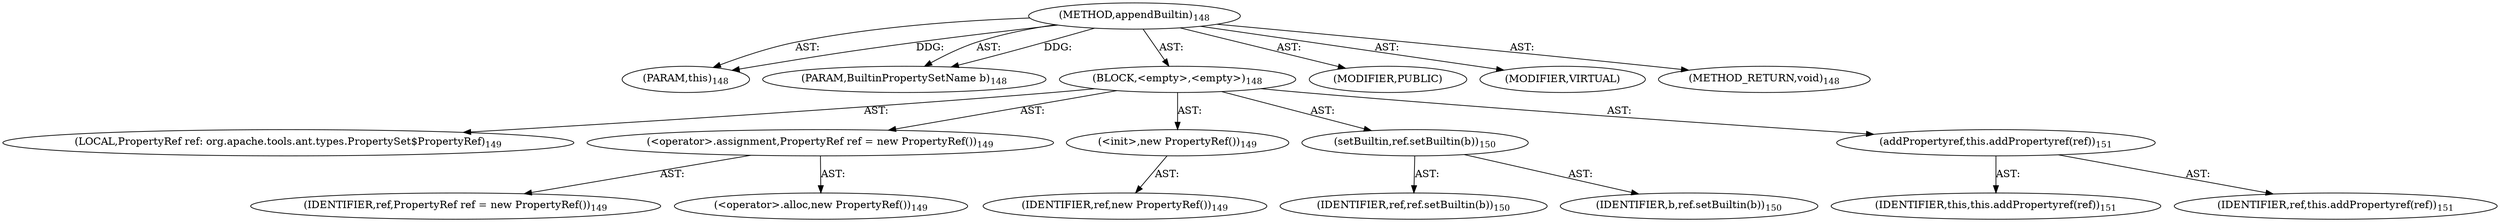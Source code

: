 digraph "appendBuiltin" {  
"111669149706" [label = <(METHOD,appendBuiltin)<SUB>148</SUB>> ]
"115964116999" [label = <(PARAM,this)<SUB>148</SUB>> ]
"115964117024" [label = <(PARAM,BuiltinPropertySetName b)<SUB>148</SUB>> ]
"25769803790" [label = <(BLOCK,&lt;empty&gt;,&lt;empty&gt;)<SUB>148</SUB>> ]
"94489280518" [label = <(LOCAL,PropertyRef ref: org.apache.tools.ant.types.PropertySet$PropertyRef)<SUB>149</SUB>> ]
"30064771129" [label = <(&lt;operator&gt;.assignment,PropertyRef ref = new PropertyRef())<SUB>149</SUB>> ]
"68719476817" [label = <(IDENTIFIER,ref,PropertyRef ref = new PropertyRef())<SUB>149</SUB>> ]
"30064771130" [label = <(&lt;operator&gt;.alloc,new PropertyRef())<SUB>149</SUB>> ]
"30064771131" [label = <(&lt;init&gt;,new PropertyRef())<SUB>149</SUB>> ]
"68719476818" [label = <(IDENTIFIER,ref,new PropertyRef())<SUB>149</SUB>> ]
"30064771132" [label = <(setBuiltin,ref.setBuiltin(b))<SUB>150</SUB>> ]
"68719476819" [label = <(IDENTIFIER,ref,ref.setBuiltin(b))<SUB>150</SUB>> ]
"68719476820" [label = <(IDENTIFIER,b,ref.setBuiltin(b))<SUB>150</SUB>> ]
"30064771133" [label = <(addPropertyref,this.addPropertyref(ref))<SUB>151</SUB>> ]
"68719476747" [label = <(IDENTIFIER,this,this.addPropertyref(ref))<SUB>151</SUB>> ]
"68719476821" [label = <(IDENTIFIER,ref,this.addPropertyref(ref))<SUB>151</SUB>> ]
"133143986207" [label = <(MODIFIER,PUBLIC)> ]
"133143986208" [label = <(MODIFIER,VIRTUAL)> ]
"128849018890" [label = <(METHOD_RETURN,void)<SUB>148</SUB>> ]
  "111669149706" -> "115964116999"  [ label = "AST: "] 
  "111669149706" -> "115964117024"  [ label = "AST: "] 
  "111669149706" -> "25769803790"  [ label = "AST: "] 
  "111669149706" -> "133143986207"  [ label = "AST: "] 
  "111669149706" -> "133143986208"  [ label = "AST: "] 
  "111669149706" -> "128849018890"  [ label = "AST: "] 
  "25769803790" -> "94489280518"  [ label = "AST: "] 
  "25769803790" -> "30064771129"  [ label = "AST: "] 
  "25769803790" -> "30064771131"  [ label = "AST: "] 
  "25769803790" -> "30064771132"  [ label = "AST: "] 
  "25769803790" -> "30064771133"  [ label = "AST: "] 
  "30064771129" -> "68719476817"  [ label = "AST: "] 
  "30064771129" -> "30064771130"  [ label = "AST: "] 
  "30064771131" -> "68719476818"  [ label = "AST: "] 
  "30064771132" -> "68719476819"  [ label = "AST: "] 
  "30064771132" -> "68719476820"  [ label = "AST: "] 
  "30064771133" -> "68719476747"  [ label = "AST: "] 
  "30064771133" -> "68719476821"  [ label = "AST: "] 
  "111669149706" -> "115964116999"  [ label = "DDG: "] 
  "111669149706" -> "115964117024"  [ label = "DDG: "] 
}
